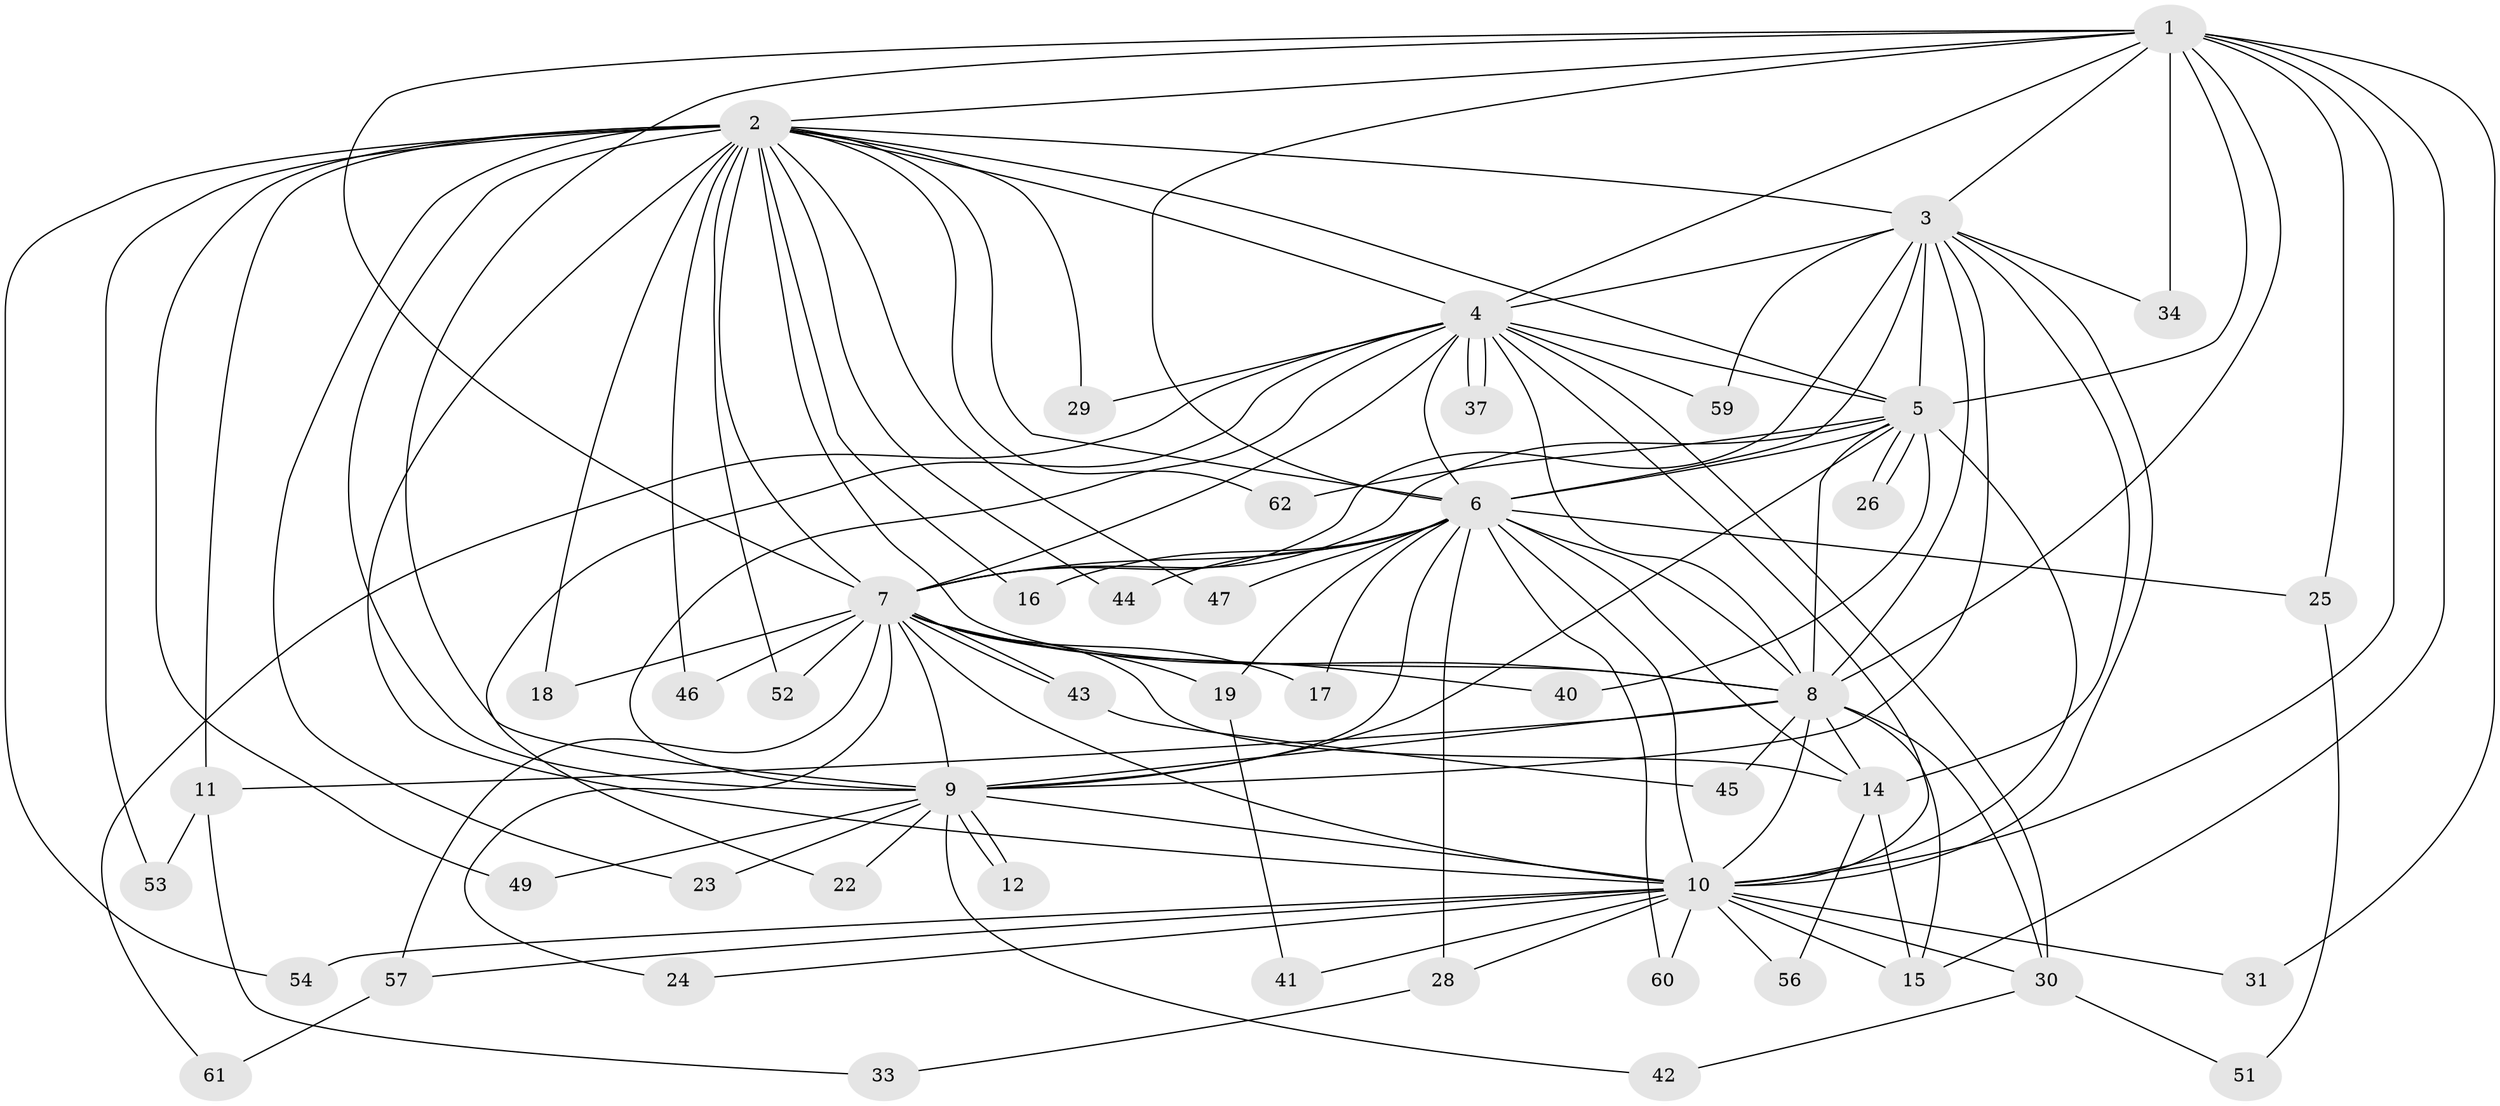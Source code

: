 // original degree distribution, {13: 0.016129032258064516, 23: 0.016129032258064516, 11: 0.016129032258064516, 18: 0.016129032258064516, 15: 0.016129032258064516, 20: 0.03225806451612903, 22: 0.016129032258064516, 14: 0.016129032258064516, 16: 0.016129032258064516, 4: 0.04838709677419355, 2: 0.5967741935483871, 5: 0.03225806451612903, 3: 0.16129032258064516}
// Generated by graph-tools (version 1.1) at 2025/41/03/06/25 10:41:34]
// undirected, 49 vertices, 128 edges
graph export_dot {
graph [start="1"]
  node [color=gray90,style=filled];
  1 [super="+58"];
  2 [super="+36"];
  3 [super="+32"];
  4 [super="+38"];
  5 [super="+20"];
  6 [super="+50"];
  7 [super="+35"];
  8 [super="+13"];
  9 [super="+55"];
  10 [super="+21"];
  11;
  12;
  14 [super="+27"];
  15 [super="+39"];
  16;
  17;
  18;
  19;
  22;
  23;
  24;
  25;
  26;
  28;
  29;
  30 [super="+48"];
  31;
  33;
  34;
  37;
  40;
  41;
  42;
  43;
  44;
  45;
  46;
  47;
  49;
  51;
  52;
  53;
  54;
  56;
  57;
  59;
  60;
  61;
  62;
  1 -- 2;
  1 -- 3;
  1 -- 4;
  1 -- 5;
  1 -- 6;
  1 -- 7;
  1 -- 8;
  1 -- 9;
  1 -- 10;
  1 -- 25;
  1 -- 31;
  1 -- 34;
  1 -- 15;
  2 -- 3;
  2 -- 4;
  2 -- 5 [weight=2];
  2 -- 6;
  2 -- 7;
  2 -- 8;
  2 -- 9;
  2 -- 10;
  2 -- 11;
  2 -- 16;
  2 -- 18;
  2 -- 23;
  2 -- 29;
  2 -- 44;
  2 -- 46;
  2 -- 47;
  2 -- 49;
  2 -- 52;
  2 -- 53;
  2 -- 54;
  2 -- 62;
  3 -- 4;
  3 -- 5;
  3 -- 6;
  3 -- 7;
  3 -- 8;
  3 -- 9;
  3 -- 10;
  3 -- 59;
  3 -- 34;
  3 -- 14;
  4 -- 5;
  4 -- 6;
  4 -- 7 [weight=2];
  4 -- 8;
  4 -- 9 [weight=2];
  4 -- 10 [weight=2];
  4 -- 22;
  4 -- 29;
  4 -- 30;
  4 -- 37;
  4 -- 37;
  4 -- 61;
  4 -- 59;
  5 -- 6 [weight=2];
  5 -- 7;
  5 -- 8;
  5 -- 9;
  5 -- 10;
  5 -- 26;
  5 -- 26;
  5 -- 40;
  5 -- 62;
  6 -- 7 [weight=2];
  6 -- 8;
  6 -- 9;
  6 -- 10;
  6 -- 14;
  6 -- 16;
  6 -- 17;
  6 -- 19;
  6 -- 25;
  6 -- 28;
  6 -- 44;
  6 -- 47;
  6 -- 60;
  7 -- 8 [weight=2];
  7 -- 9;
  7 -- 10;
  7 -- 17;
  7 -- 18;
  7 -- 19;
  7 -- 24;
  7 -- 43;
  7 -- 43;
  7 -- 46;
  7 -- 52;
  7 -- 57;
  7 -- 40;
  7 -- 14;
  8 -- 9;
  8 -- 10;
  8 -- 11;
  8 -- 14;
  8 -- 45;
  8 -- 15;
  8 -- 30;
  9 -- 10;
  9 -- 12;
  9 -- 12;
  9 -- 22;
  9 -- 23;
  9 -- 42;
  9 -- 49;
  10 -- 15;
  10 -- 24;
  10 -- 28;
  10 -- 31;
  10 -- 41;
  10 -- 54;
  10 -- 56;
  10 -- 57;
  10 -- 60;
  10 -- 30;
  11 -- 33;
  11 -- 53;
  14 -- 56;
  14 -- 15;
  19 -- 41;
  25 -- 51;
  28 -- 33;
  30 -- 42;
  30 -- 51;
  43 -- 45;
  57 -- 61;
}
